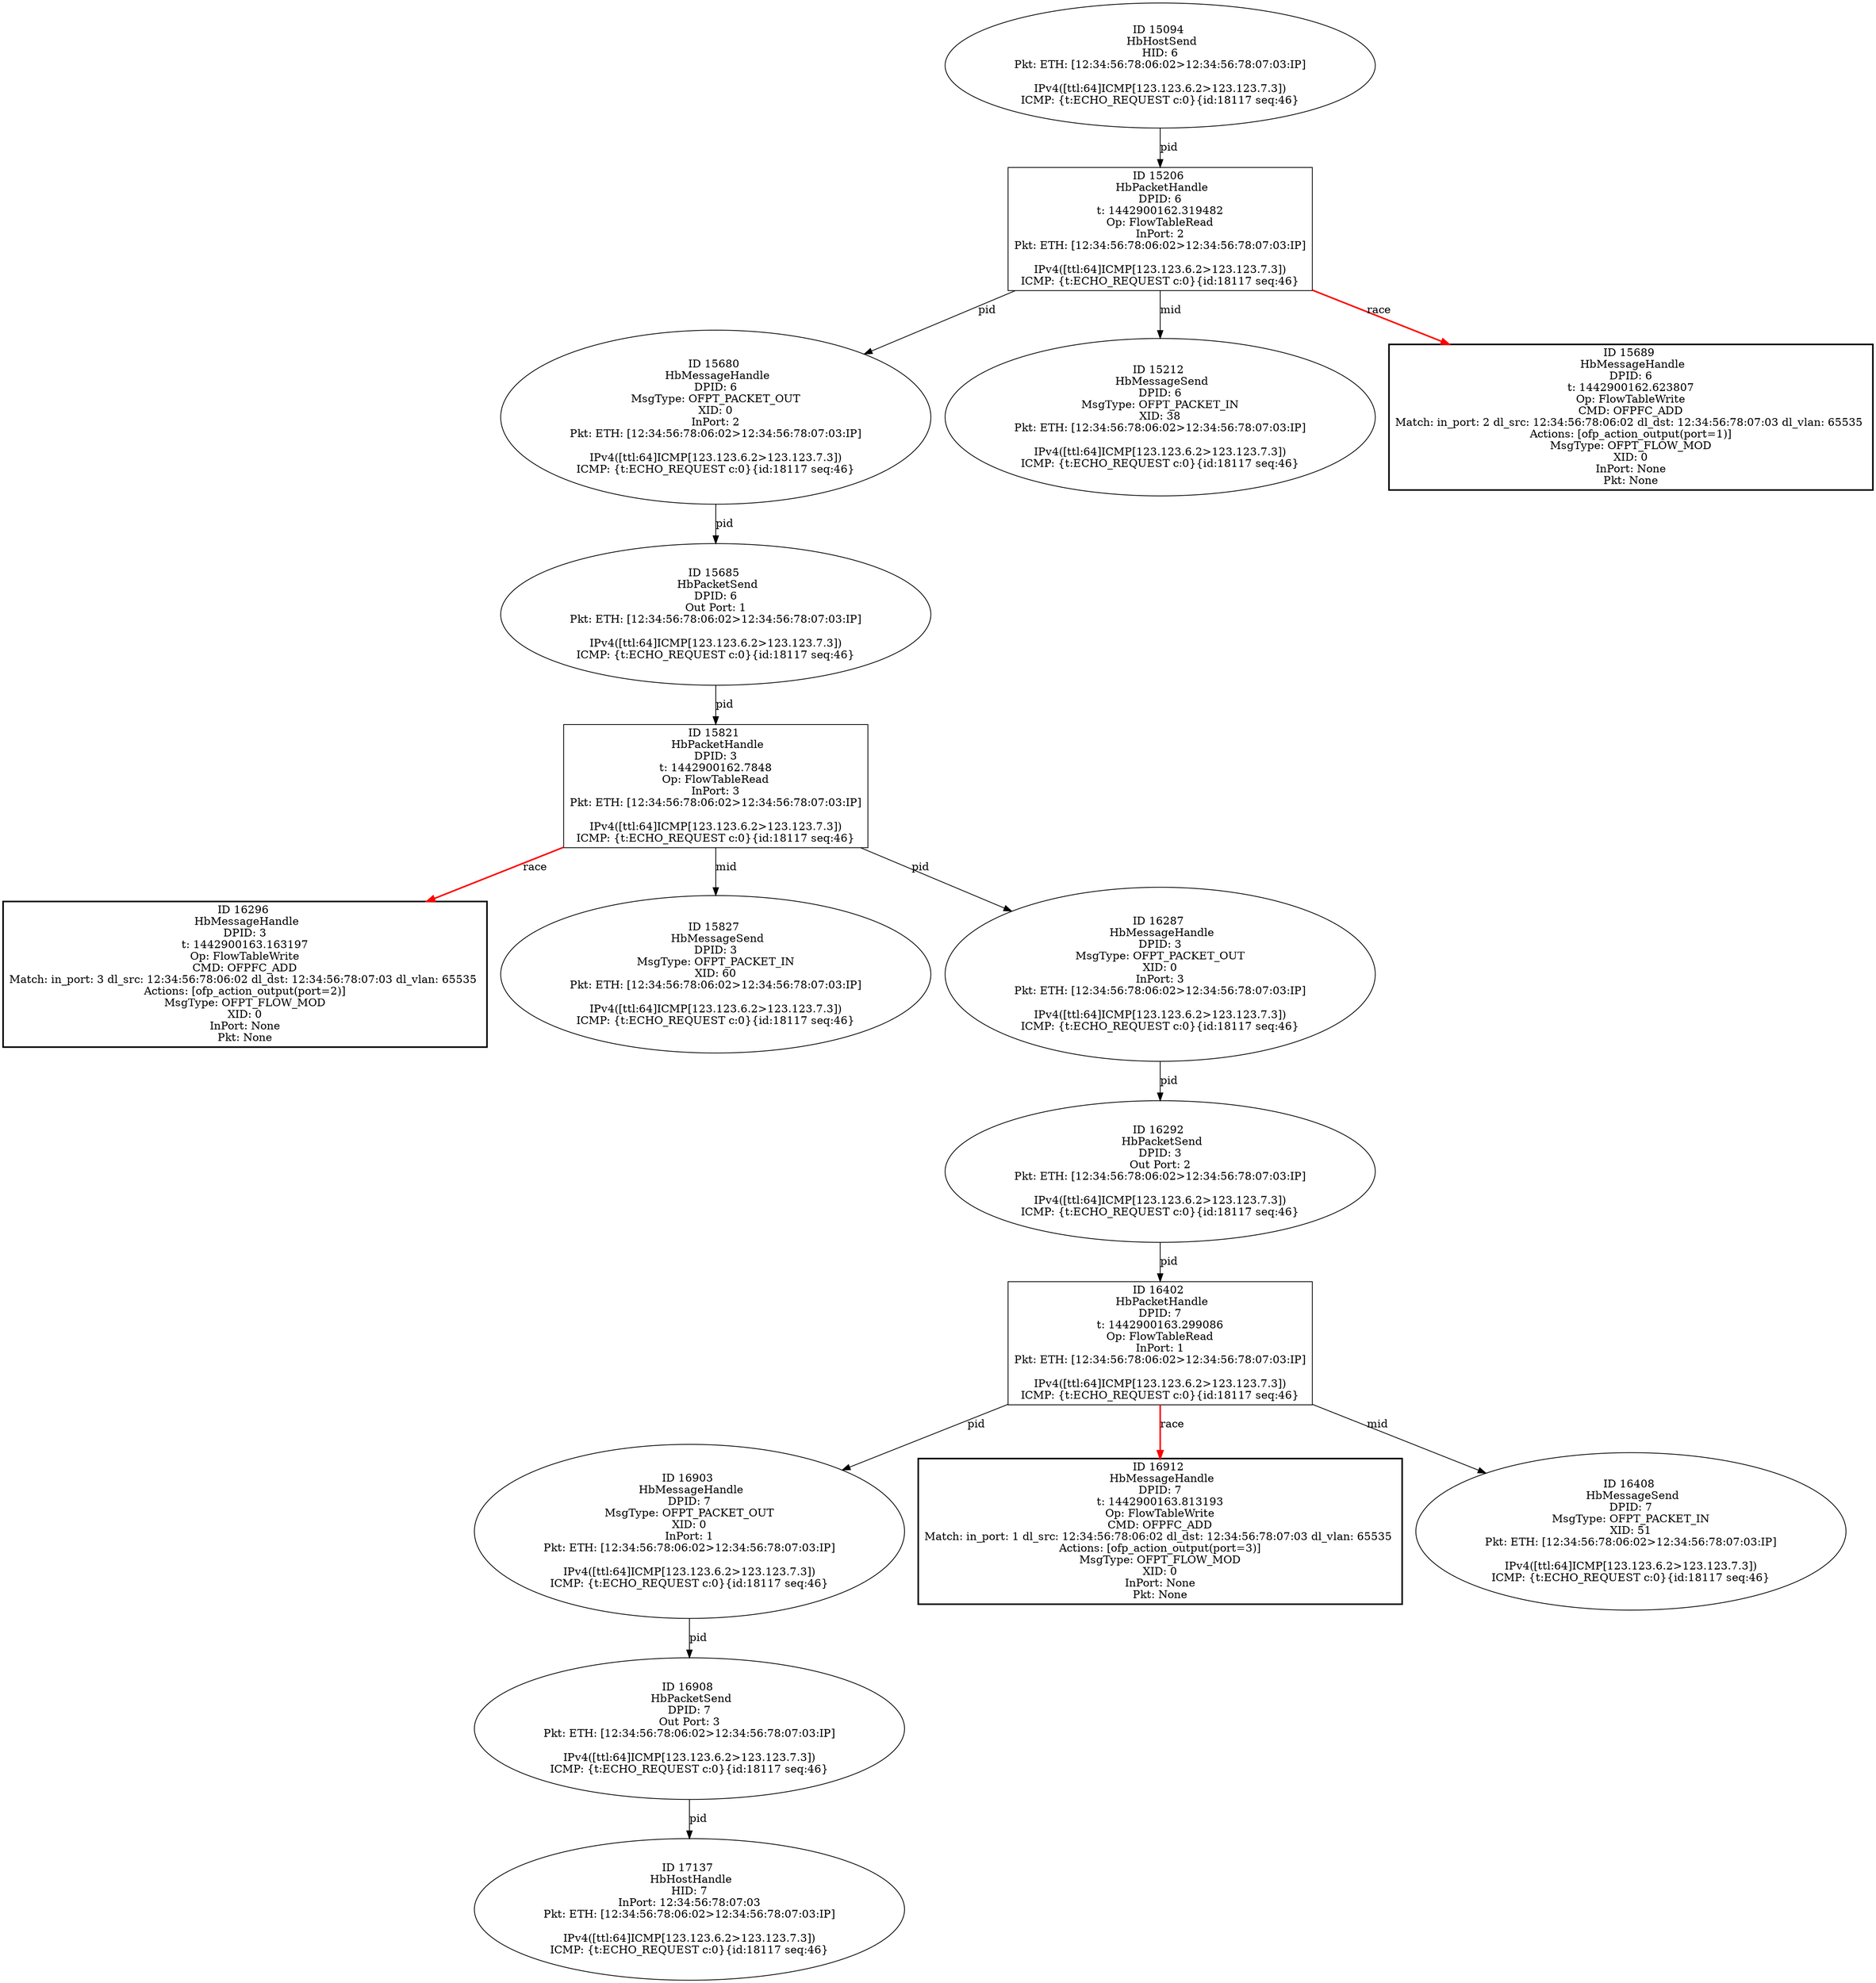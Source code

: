 strict digraph G {
15680 [shape=oval, event=<hb_events.HbMessageHandle object at 0x10b29b290>, label="ID 15680 
 HbMessageHandle
DPID: 6
MsgType: OFPT_PACKET_OUT
XID: 0
InPort: 2
Pkt: ETH: [12:34:56:78:06:02>12:34:56:78:07:03:IP]

IPv4([ttl:64]ICMP[123.123.6.2>123.123.7.3])
ICMP: {t:ECHO_REQUEST c:0}{id:18117 seq:46}"];
16292 [shape=oval, event=<hb_events.HbPacketSend object at 0x10b3e8790>, label="ID 16292 
 HbPacketSend
DPID: 3
Out Port: 2
Pkt: ETH: [12:34:56:78:06:02>12:34:56:78:07:03:IP]

IPv4([ttl:64]ICMP[123.123.6.2>123.123.7.3])
ICMP: {t:ECHO_REQUEST c:0}{id:18117 seq:46}"];
15685 [shape=oval, event=<hb_events.HbPacketSend object at 0x10b29b790>, label="ID 15685 
 HbPacketSend
DPID: 6
Out Port: 1
Pkt: ETH: [12:34:56:78:06:02>12:34:56:78:07:03:IP]

IPv4([ttl:64]ICMP[123.123.6.2>123.123.7.3])
ICMP: {t:ECHO_REQUEST c:0}{id:18117 seq:46}"];
15206 [shape=box, event=<hb_events.HbPacketHandle object at 0x10b1cfe90>, label="ID 15206 
 HbPacketHandle
DPID: 6
t: 1442900162.319482
Op: FlowTableRead
InPort: 2
Pkt: ETH: [12:34:56:78:06:02>12:34:56:78:07:03:IP]

IPv4([ttl:64]ICMP[123.123.6.2>123.123.7.3])
ICMP: {t:ECHO_REQUEST c:0}{id:18117 seq:46}"];
16903 [shape=oval, event=<hb_events.HbMessageHandle object at 0x10b588690>, label="ID 16903 
 HbMessageHandle
DPID: 7
MsgType: OFPT_PACKET_OUT
XID: 0
InPort: 1
Pkt: ETH: [12:34:56:78:06:02>12:34:56:78:07:03:IP]

IPv4([ttl:64]ICMP[123.123.6.2>123.123.7.3])
ICMP: {t:ECHO_REQUEST c:0}{id:18117 seq:46}"];
16296 [shape=box, style=bold, event=<hb_events.HbMessageHandle object at 0x10b3e8b50>, label="ID 16296 
 HbMessageHandle
DPID: 3
t: 1442900163.163197
Op: FlowTableWrite
CMD: OFPFC_ADD
Match: in_port: 3 dl_src: 12:34:56:78:06:02 dl_dst: 12:34:56:78:07:03 dl_vlan: 65535 
Actions: [ofp_action_output(port=2)]
MsgType: OFPT_FLOW_MOD
XID: 0
InPort: None
Pkt: None"];
15212 [shape=oval, event=<hb_events.HbMessageSend object at 0x10b1d5510>, label="ID 15212 
 HbMessageSend
DPID: 6
MsgType: OFPT_PACKET_IN
XID: 38
Pkt: ETH: [12:34:56:78:06:02>12:34:56:78:07:03:IP]

IPv4([ttl:64]ICMP[123.123.6.2>123.123.7.3])
ICMP: {t:ECHO_REQUEST c:0}{id:18117 seq:46}"];
16908 [shape=oval, event=<hb_events.HbPacketSend object at 0x10b588b90>, label="ID 16908 
 HbPacketSend
DPID: 7
Out Port: 3
Pkt: ETH: [12:34:56:78:06:02>12:34:56:78:07:03:IP]

IPv4([ttl:64]ICMP[123.123.6.2>123.123.7.3])
ICMP: {t:ECHO_REQUEST c:0}{id:18117 seq:46}"];
15821 [shape=box, event=<hb_events.HbPacketHandle object at 0x10b2d6c50>, label="ID 15821 
 HbPacketHandle
DPID: 3
t: 1442900162.7848
Op: FlowTableRead
InPort: 3
Pkt: ETH: [12:34:56:78:06:02>12:34:56:78:07:03:IP]

IPv4([ttl:64]ICMP[123.123.6.2>123.123.7.3])
ICMP: {t:ECHO_REQUEST c:0}{id:18117 seq:46}"];
16912 [shape=box, style=bold, event=<hb_events.HbMessageHandle object at 0x10b57e150>, label="ID 16912 
 HbMessageHandle
DPID: 7
t: 1442900163.813193
Op: FlowTableWrite
CMD: OFPFC_ADD
Match: in_port: 1 dl_src: 12:34:56:78:06:02 dl_dst: 12:34:56:78:07:03 dl_vlan: 65535 
Actions: [ofp_action_output(port=3)]
MsgType: OFPT_FLOW_MOD
XID: 0
InPort: None
Pkt: None"];
17137 [shape=oval, event=<hb_events.HbHostHandle object at 0x10b62a350>, label="ID 17137 
 HbHostHandle
HID: 7
InPort: 12:34:56:78:07:03
Pkt: ETH: [12:34:56:78:06:02>12:34:56:78:07:03:IP]

IPv4([ttl:64]ICMP[123.123.6.2>123.123.7.3])
ICMP: {t:ECHO_REQUEST c:0}{id:18117 seq:46}"];
16402 [shape=box, event=<hb_events.HbPacketHandle object at 0x10b407390>, label="ID 16402 
 HbPacketHandle
DPID: 7
t: 1442900163.299086
Op: FlowTableRead
InPort: 1
Pkt: ETH: [12:34:56:78:06:02>12:34:56:78:07:03:IP]

IPv4([ttl:64]ICMP[123.123.6.2>123.123.7.3])
ICMP: {t:ECHO_REQUEST c:0}{id:18117 seq:46}"];
15827 [shape=oval, event=<hb_events.HbMessageSend object at 0x10b2dce50>, label="ID 15827 
 HbMessageSend
DPID: 3
MsgType: OFPT_PACKET_IN
XID: 60
Pkt: ETH: [12:34:56:78:06:02>12:34:56:78:07:03:IP]

IPv4([ttl:64]ICMP[123.123.6.2>123.123.7.3])
ICMP: {t:ECHO_REQUEST c:0}{id:18117 seq:46}"];
15094 [shape=oval, event=<hb_events.HbHostSend object at 0x10b1a4dd0>, label="ID 15094 
 HbHostSend
HID: 6
Pkt: ETH: [12:34:56:78:06:02>12:34:56:78:07:03:IP]

IPv4([ttl:64]ICMP[123.123.6.2>123.123.7.3])
ICMP: {t:ECHO_REQUEST c:0}{id:18117 seq:46}"];
15689 [shape=box, style=bold, event=<hb_events.HbMessageHandle object at 0x10b29bb10>, label="ID 15689 
 HbMessageHandle
DPID: 6
t: 1442900162.623807
Op: FlowTableWrite
CMD: OFPFC_ADD
Match: in_port: 2 dl_src: 12:34:56:78:06:02 dl_dst: 12:34:56:78:07:03 dl_vlan: 65535 
Actions: [ofp_action_output(port=1)]
MsgType: OFPT_FLOW_MOD
XID: 0
InPort: None
Pkt: None"];
16408 [shape=oval, event=<hb_events.HbMessageSend object at 0x10b407b50>, label="ID 16408 
 HbMessageSend
DPID: 7
MsgType: OFPT_PACKET_IN
XID: 51
Pkt: ETH: [12:34:56:78:06:02>12:34:56:78:07:03:IP]

IPv4([ttl:64]ICMP[123.123.6.2>123.123.7.3])
ICMP: {t:ECHO_REQUEST c:0}{id:18117 seq:46}"];
16287 [shape=oval, event=<hb_events.HbMessageHandle object at 0x10b3e8290>, label="ID 16287 
 HbMessageHandle
DPID: 3
MsgType: OFPT_PACKET_OUT
XID: 0
InPort: 3
Pkt: ETH: [12:34:56:78:06:02>12:34:56:78:07:03:IP]

IPv4([ttl:64]ICMP[123.123.6.2>123.123.7.3])
ICMP: {t:ECHO_REQUEST c:0}{id:18117 seq:46}"];
15680 -> 15685  [rel=pid, label=pid];
16292 -> 16402  [rel=pid, label=pid];
15685 -> 15821  [rel=pid, label=pid];
15206 -> 15680  [rel=pid, label=pid];
15206 -> 15689  [harmful=True, color=red, style=bold, rel=race, label=race];
15206 -> 15212  [rel=mid, label=mid];
16903 -> 16908  [rel=pid, label=pid];
16908 -> 17137  [rel=pid, label=pid];
15821 -> 16296  [harmful=True, color=red, style=bold, rel=race, label=race];
15821 -> 15827  [rel=mid, label=mid];
15821 -> 16287  [rel=pid, label=pid];
16402 -> 16408  [rel=mid, label=mid];
16402 -> 16912  [harmful=True, color=red, style=bold, rel=race, label=race];
16402 -> 16903  [rel=pid, label=pid];
15094 -> 15206  [rel=pid, label=pid];
16287 -> 16292  [rel=pid, label=pid];
}
